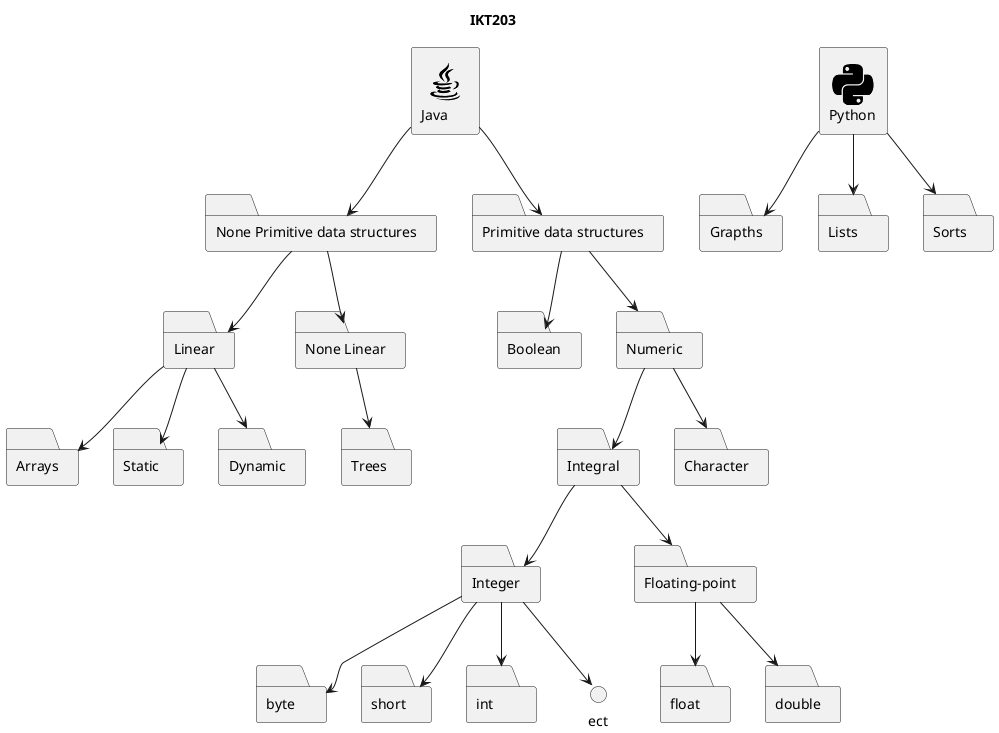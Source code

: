 @startuml
!include <cloudinsight/java>
!include <cloudinsight/python>

title IKT203

skinparam monochrome true

rectangle "<$java>\nJava" as jv
folder "None Primitive data structures" as npds
folder "Primitive data structures" as pds

folder Linear as l
folder "None Linear" as nl

folder Trees as trees
folder Arrays as arrays

folder Static as static
folder Dynamic as dynamic

folder Boolean as boolean
folder Numeric as numeric

folder Integral as integral
folder Integer as integer
folder Character as char
folder byte as byte
folder short as short
folder int as int
folder "Floating-point" as fp
folder float as float
folder double as double

jv --> npds
jv --> pds
npds --> l
npds --> nl
l --> arrays
nl --> trees

l --> static
l --> dynamic

pds --> boolean
pds --> numeric
numeric --> char
numeric --> integral

integral --> integer
integral --> fp

integer --> byte
integer --> short
integer --> int
integer --> ect

fp --> float
fp --> double


rectangle "<$python>\nPython" as py
folder Grapths as gs
folder Lists as ls
folder Sorts as sort

py --> gs
py --> ls
py --> sort
@enduml
